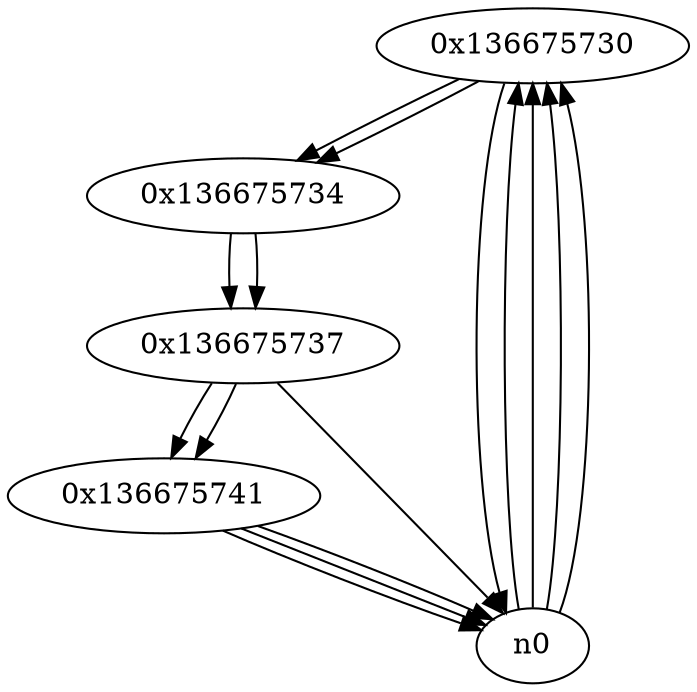 digraph G{
/* nodes */
  n1 [label="0x136675730"]
  n2 [label="0x136675734"]
  n3 [label="0x136675737"]
  n4 [label="0x136675741"]
/* edges */
n1 -> n2;
n1 -> n0;
n0 -> n1;
n0 -> n1;
n0 -> n1;
n0 -> n1;
n2 -> n3;
n1 -> n2;
n3 -> n4;
n3 -> n0;
n2 -> n3;
n4 -> n0;
n4 -> n0;
n4 -> n0;
n3 -> n4;
}
